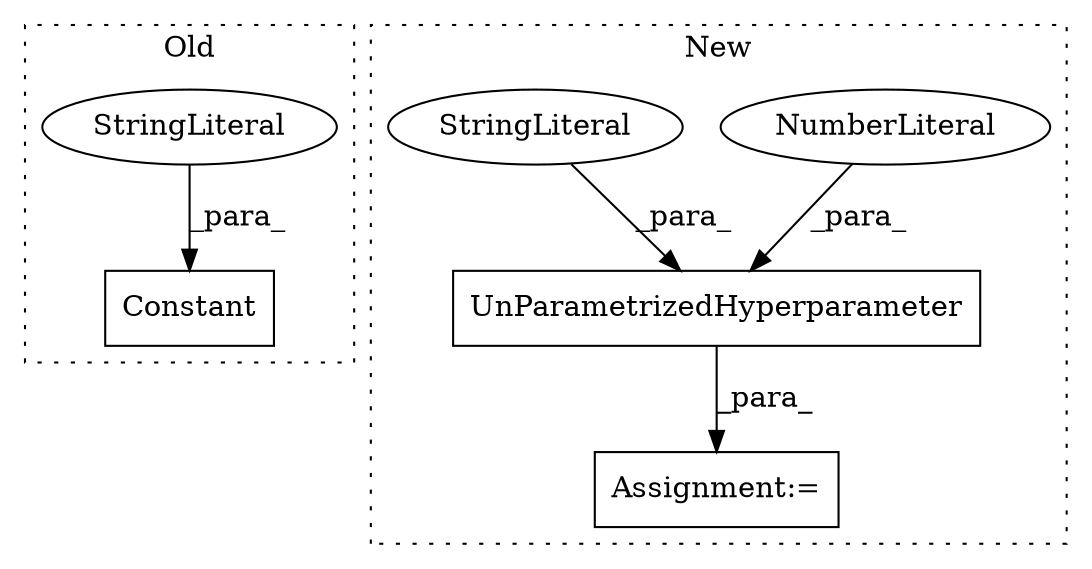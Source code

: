 digraph G {
subgraph cluster0 {
1 [label="Constant" a="32" s="5221,5247" l="9,1" shape="box"];
4 [label="StringLiteral" a="45" s="5230" l="6" shape="ellipse"];
label = "Old";
style="dotted";
}
subgraph cluster1 {
2 [label="UnParametrizedHyperparameter" a="32" s="6057,6100" l="29,1" shape="box"];
3 [label="NumberLiteral" a="34" s="6099" l="1" shape="ellipse"];
5 [label="Assignment:=" a="7" s="6034" l="1" shape="box"];
6 [label="StringLiteral" a="45" s="6086" l="12" shape="ellipse"];
label = "New";
style="dotted";
}
2 -> 5 [label="_para_"];
3 -> 2 [label="_para_"];
4 -> 1 [label="_para_"];
6 -> 2 [label="_para_"];
}